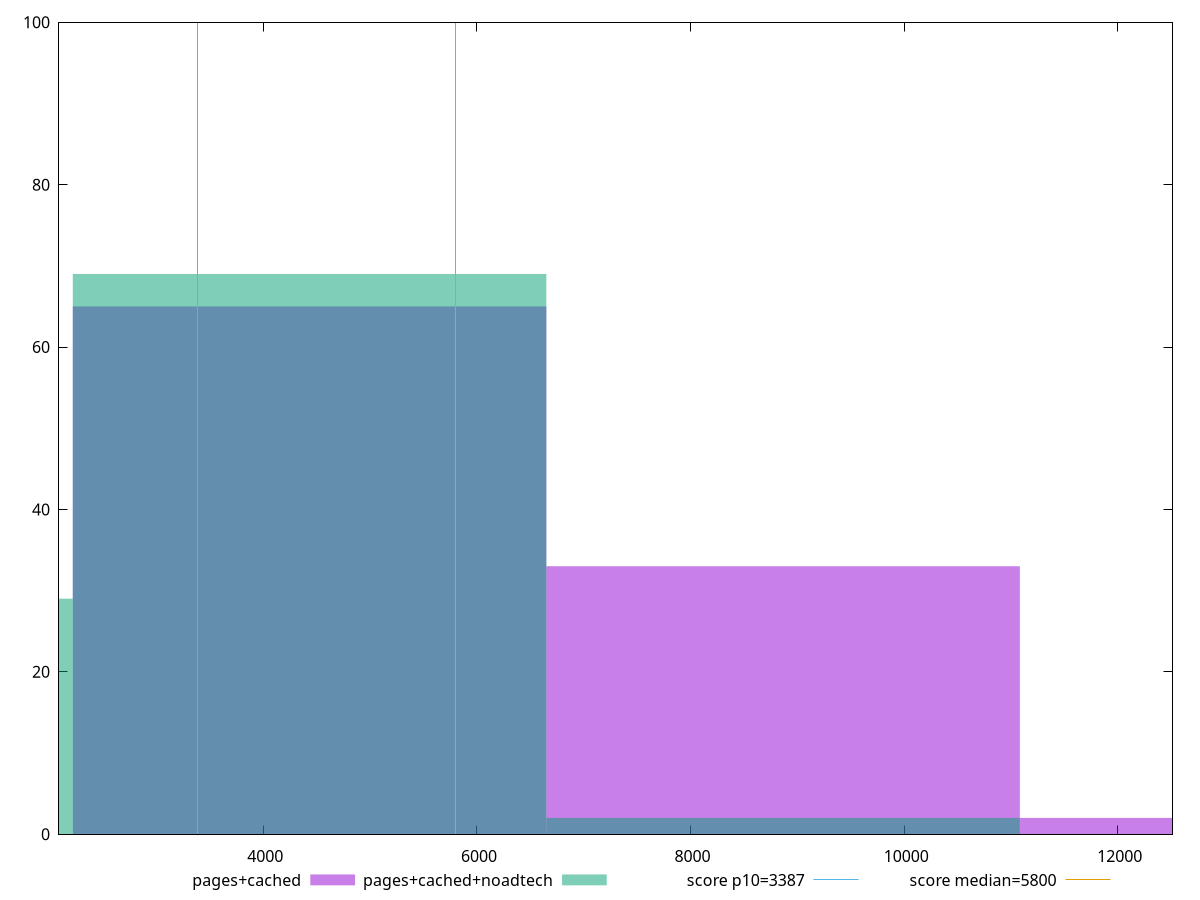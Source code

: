 reset

$pagesCached <<EOF
13300.06918361843 2
4433.356394539477 65
8866.712789078954 33
EOF

$pagesCachedNoadtech <<EOF
8866.712789078954 2
4433.356394539477 69
0 29
EOF

set key outside below
set boxwidth 4433.356394539477
set xrange [2087.5954999999994:12512.440109029718]
set yrange [0:100]
set trange [0:100]
set style fill transparent solid 0.5 noborder

set parametric
set terminal svg size 640, 500 enhanced background rgb 'white'
set output "report_00013_2021-02-09T12-04-24.940Z/speed-index/comparison/histogram/1_vs_2.svg"

plot $pagesCached title "pages+cached" with boxes, \
     $pagesCachedNoadtech title "pages+cached+noadtech" with boxes, \
     3387,t title "score p10=3387", \
     5800,t title "score median=5800"

reset
